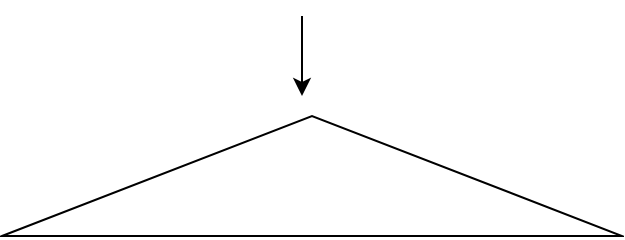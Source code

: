 <mxfile version="20.3.3" type="github">
  <diagram id="dV5AvFHwJiYVH1rTCUHf" name="Página-1">
    <mxGraphModel dx="789" dy="617" grid="1" gridSize="10" guides="1" tooltips="1" connect="1" arrows="1" fold="1" page="1" pageScale="1" pageWidth="827" pageHeight="1169" math="0" shadow="0">
      <root>
        <mxCell id="0" />
        <mxCell id="1" parent="0" />
        <mxCell id="anzrbEpyw_3kxmckHt4E-88" value="" style="endArrow=classic;html=1;rounded=0;" edge="1" parent="1">
          <mxGeometry width="50" height="50" relative="1" as="geometry">
            <mxPoint x="280" y="80" as="sourcePoint" />
            <mxPoint x="280" y="120" as="targetPoint" />
          </mxGeometry>
        </mxCell>
        <mxCell id="anzrbEpyw_3kxmckHt4E-89" value="" style="triangle;whiteSpace=wrap;html=1;direction=north;" vertex="1" parent="1">
          <mxGeometry x="130" y="130" width="310" height="60" as="geometry" />
        </mxCell>
      </root>
    </mxGraphModel>
  </diagram>
</mxfile>
